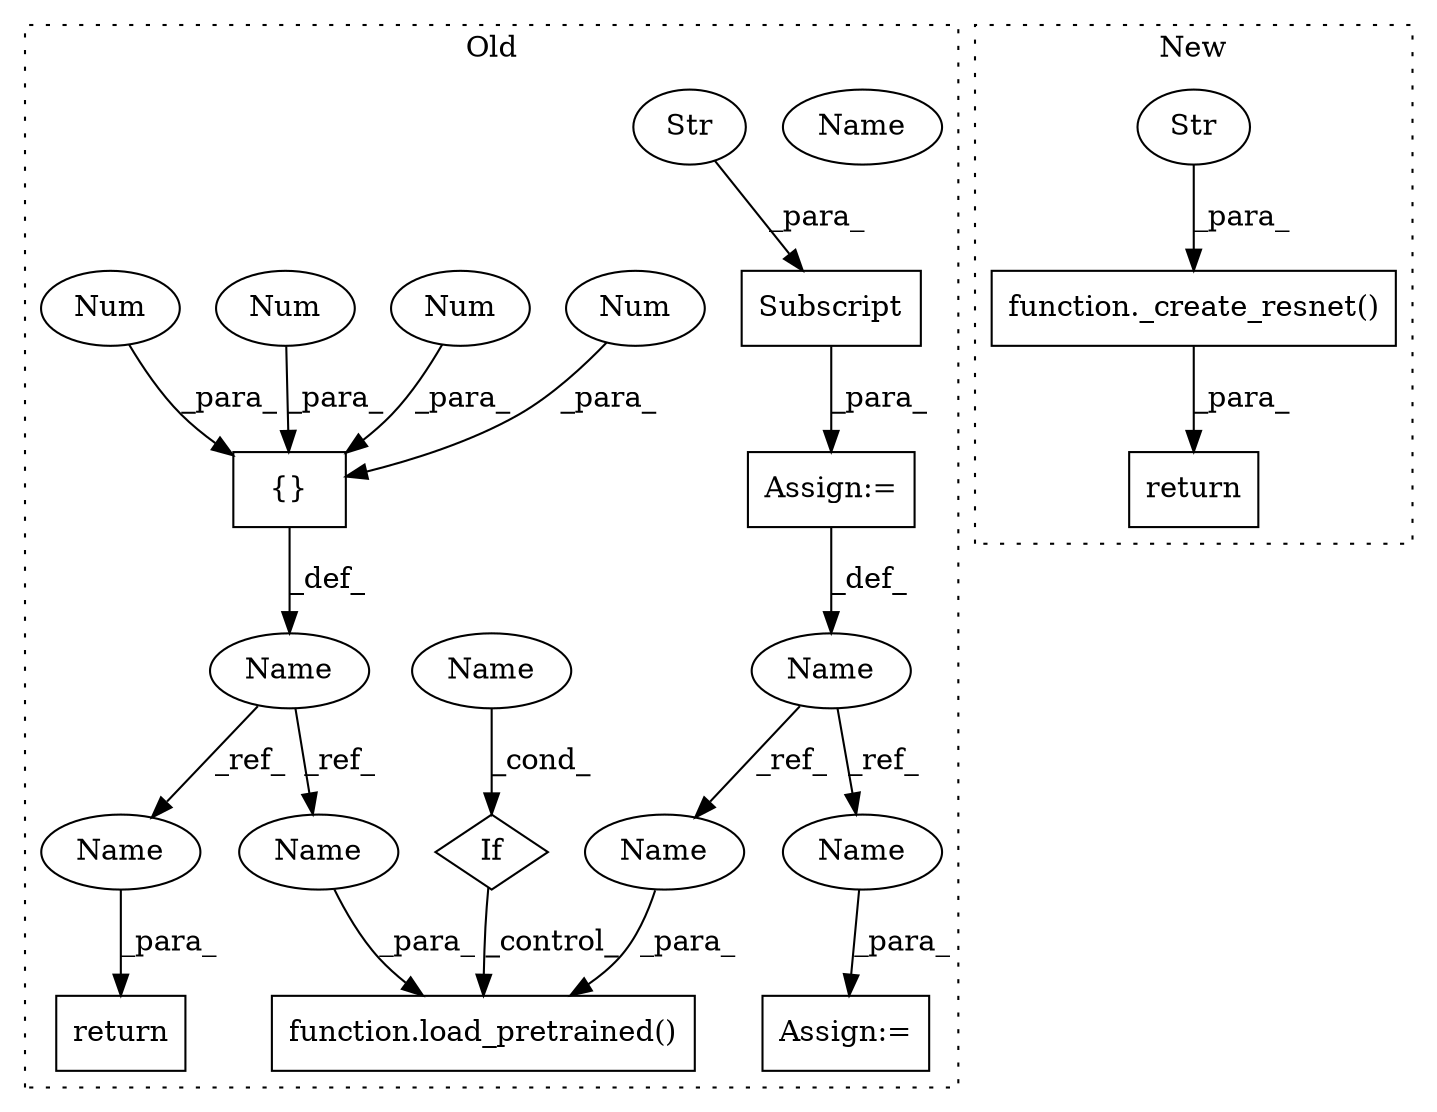 digraph G {
subgraph cluster0 {
1 [label="function.load_pretrained()" a="75" s="7376,7433" l="16,1" shape="box"];
3 [label="If" a="96" s="7353" l="3" shape="diamond"];
4 [label="Name" a="87" s="7165" l="5" shape="ellipse"];
5 [label="return" a="93" s="7439" l="7" shape="box"];
6 [label="Name" a="87" s="7356" l="10" shape="ellipse"];
7 [label="Name" a="87" s="7111" l="11" shape="ellipse"];
8 [label="Assign:=" a="68" s="7334" l="3" shape="box"];
9 [label="Assign:=" a="68" s="7122" l="3" shape="box"];
10 [label="Subscript" a="63" s="7125,0" l="35,0" shape="box"];
11 [label="Str" a="66" s="7138" l="21" shape="ellipse"];
12 [label="{}" a="59" s="7192,7204" l="1,0" shape="box"];
13 [label="Num" a="76" s="7203" l="1" shape="ellipse"];
14 [label="Num" a="76" s="7193" l="1" shape="ellipse"];
15 [label="Num" a="76" s="7196" l="1" shape="ellipse"];
16 [label="Num" a="76" s="7199" l="2" shape="ellipse"];
19 [label="Name" a="87" s="7356" l="10" shape="ellipse"];
20 [label="Name" a="87" s="7399" l="11" shape="ellipse"];
21 [label="Name" a="87" s="7337" l="11" shape="ellipse"];
22 [label="Name" a="87" s="7446" l="5" shape="ellipse"];
23 [label="Name" a="87" s="7392" l="5" shape="ellipse"];
label = "Old";
style="dotted";
}
subgraph cluster1 {
2 [label="return" a="93" s="6159" l="7" shape="box"];
17 [label="function._create_resnet()" a="75" s="6166,6214" l="15,15" shape="box"];
18 [label="Str" a="66" s="6181" l="21" shape="ellipse"];
label = "New";
style="dotted";
}
3 -> 1 [label="_control_"];
4 -> 23 [label="_ref_"];
4 -> 22 [label="_ref_"];
7 -> 21 [label="_ref_"];
7 -> 20 [label="_ref_"];
9 -> 7 [label="_def_"];
10 -> 9 [label="_para_"];
11 -> 10 [label="_para_"];
12 -> 4 [label="_def_"];
13 -> 12 [label="_para_"];
14 -> 12 [label="_para_"];
15 -> 12 [label="_para_"];
16 -> 12 [label="_para_"];
17 -> 2 [label="_para_"];
18 -> 17 [label="_para_"];
19 -> 3 [label="_cond_"];
20 -> 1 [label="_para_"];
21 -> 8 [label="_para_"];
22 -> 5 [label="_para_"];
23 -> 1 [label="_para_"];
}